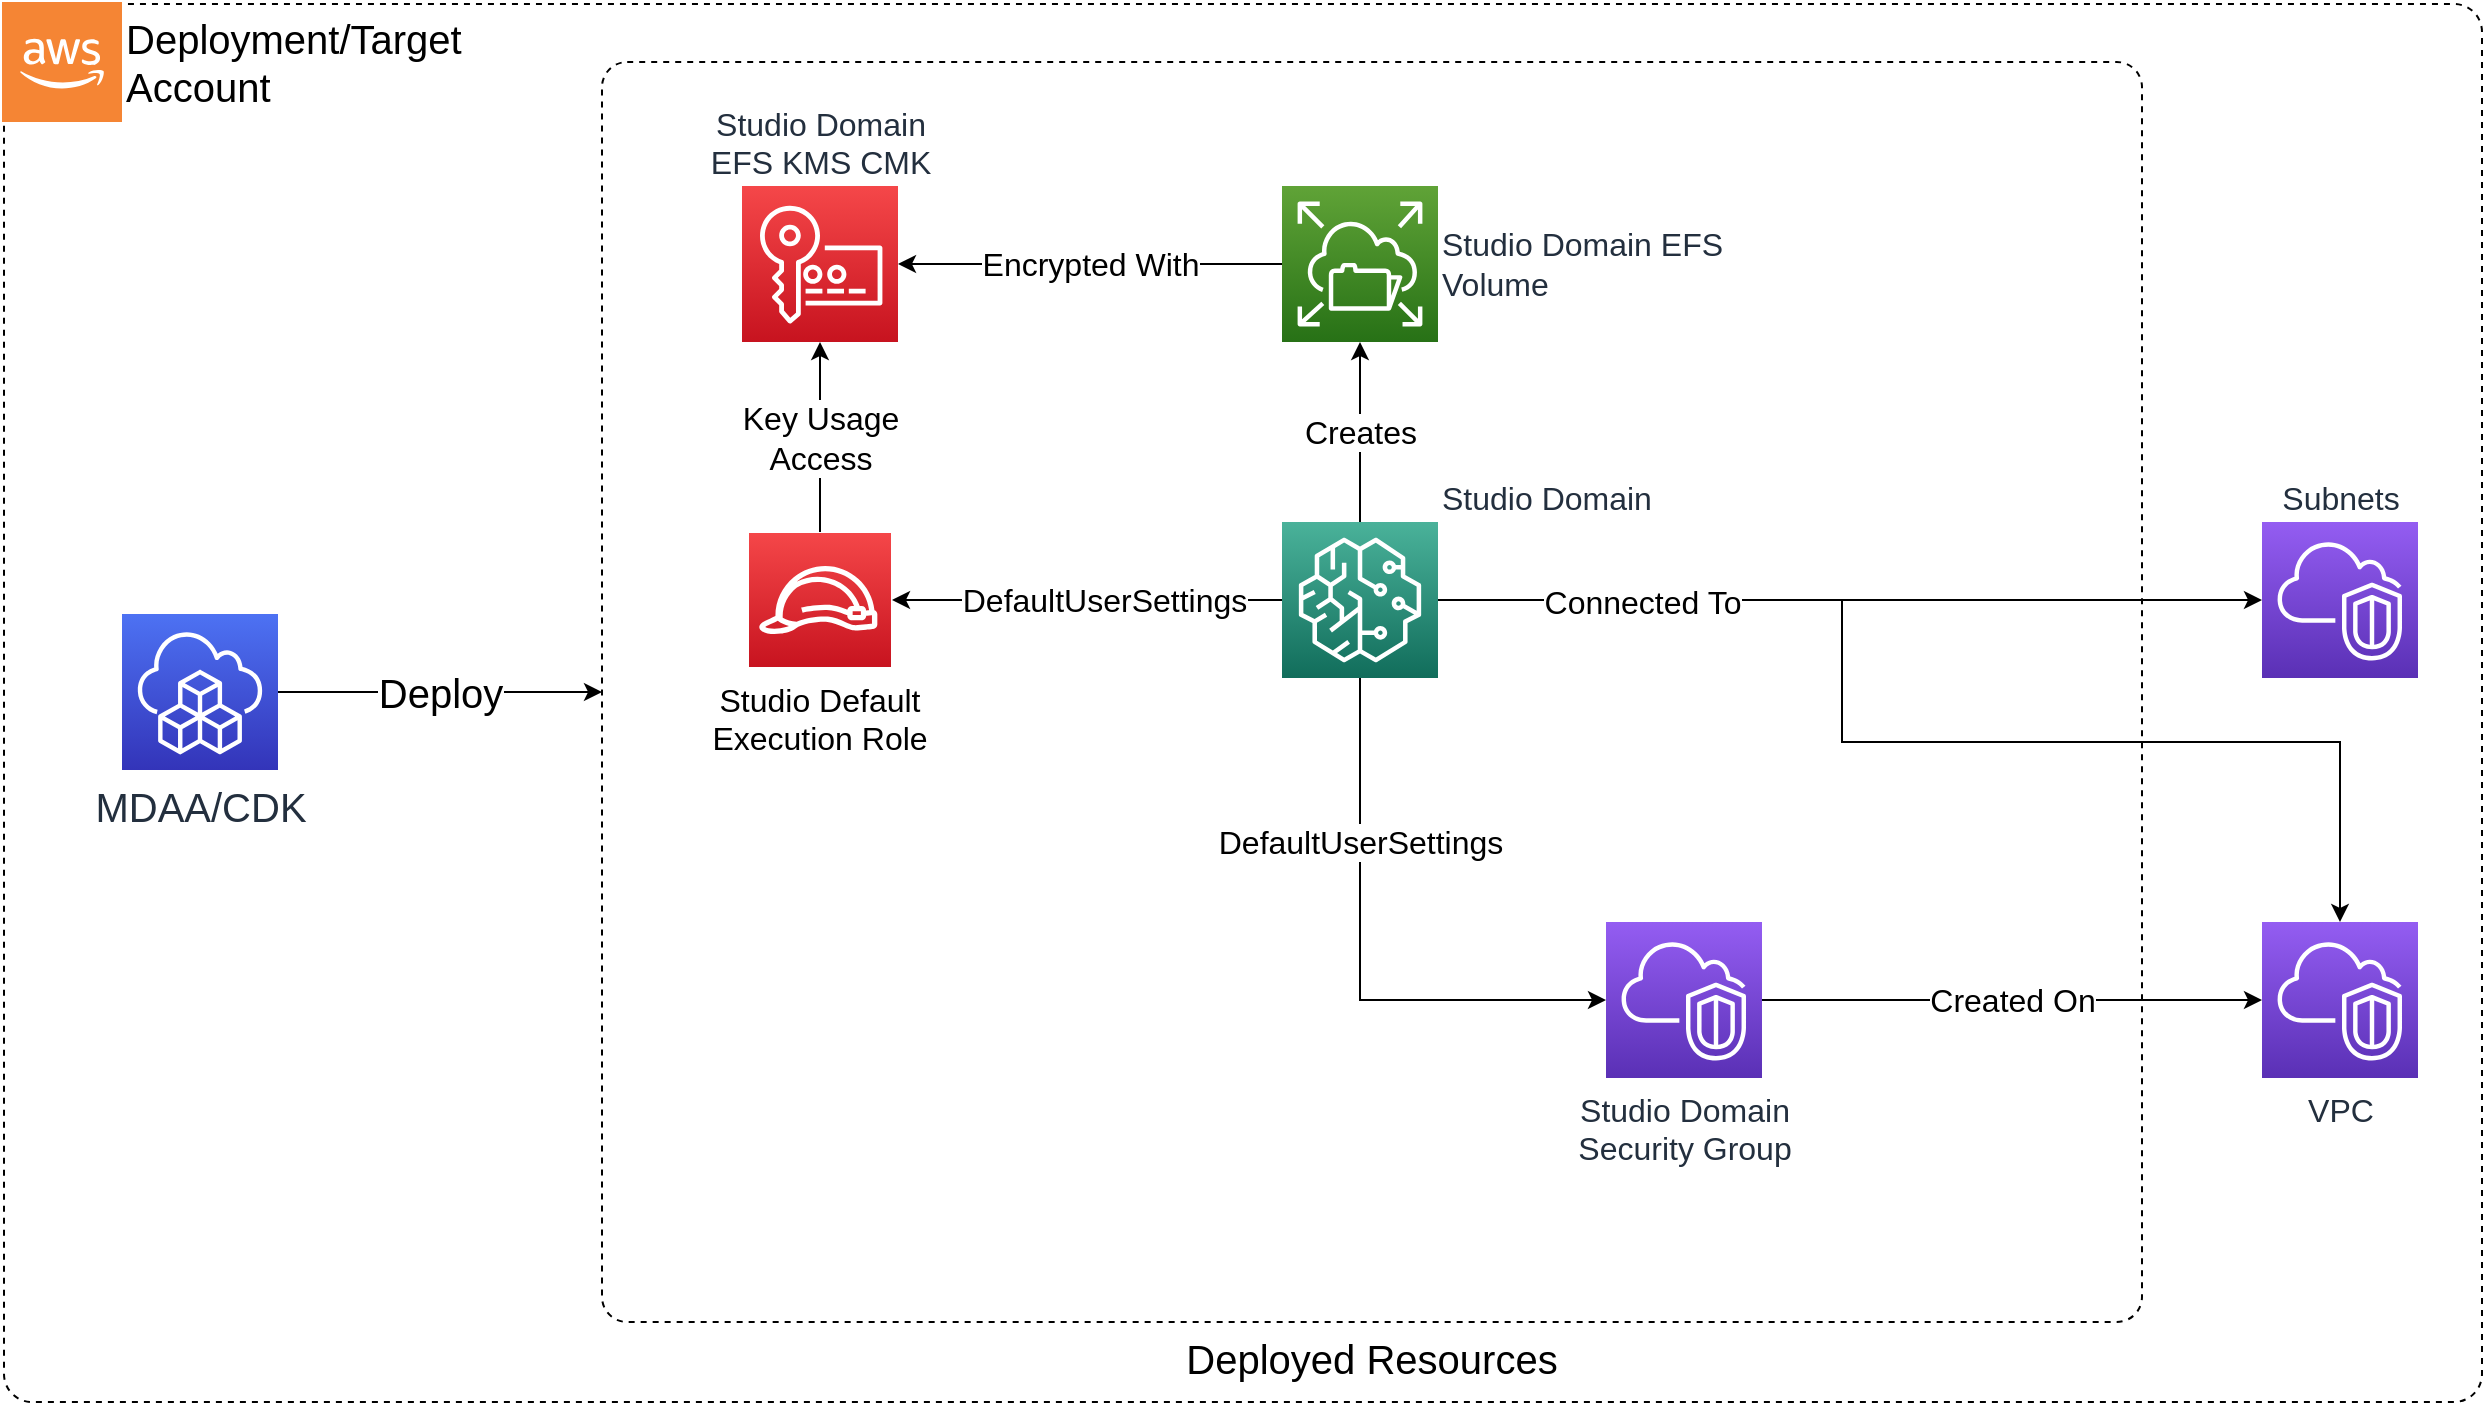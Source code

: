 <mxfile>
    <diagram id="n5W9dpHo_4uRlmlUV37y" name="Page-1">
        <mxGraphModel dx="1509" dy="764" grid="1" gridSize="10" guides="1" tooltips="1" connect="1" arrows="1" fold="1" page="1" pageScale="1" pageWidth="1700" pageHeight="1100" background="#FFFFFF" math="0" shadow="0">
            <root>
                <mxCell id="0"/>
                <mxCell id="1" parent="0"/>
                <mxCell id="Vt560z4J3A8kVG_z0Vwq-2" value="" style="rounded=1;whiteSpace=wrap;html=1;fontSize=20;fillColor=none;arcSize=2;dashed=1;" parent="1" vertex="1">
                    <mxGeometry x="161" y="271" width="1239" height="699" as="geometry"/>
                </mxCell>
                <mxCell id="Vt560z4J3A8kVG_z0Vwq-3" value="Deployed Resources" style="rounded=1;whiteSpace=wrap;html=1;fontSize=20;fillColor=none;arcSize=2;dashed=1;labelPosition=center;verticalLabelPosition=bottom;align=center;verticalAlign=top;" parent="1" vertex="1">
                    <mxGeometry x="460" y="300" width="770" height="630" as="geometry"/>
                </mxCell>
                <mxCell id="Vt560z4J3A8kVG_z0Vwq-4" value="Deployment/Target&lt;br style=&quot;font-size: 20px;&quot;&gt;Account" style="outlineConnect=0;dashed=0;verticalLabelPosition=middle;verticalAlign=middle;align=left;html=1;shape=mxgraph.aws3.cloud_2;fillColor=#F58534;gradientColor=none;labelPosition=right;fontSize=20;" parent="1" vertex="1">
                    <mxGeometry x="160" y="270" width="60" height="60" as="geometry"/>
                </mxCell>
                <mxCell id="Vt560z4J3A8kVG_z0Vwq-5" value="Deploy" style="edgeStyle=orthogonalEdgeStyle;rounded=0;orthogonalLoop=1;jettySize=auto;html=1;entryX=0;entryY=0.5;entryDx=0;entryDy=0;fontSize=20;" parent="1" source="Vt560z4J3A8kVG_z0Vwq-6" target="Vt560z4J3A8kVG_z0Vwq-3" edge="1">
                    <mxGeometry relative="1" as="geometry"/>
                </mxCell>
                <mxCell id="Vt560z4J3A8kVG_z0Vwq-6" value="MDAA/CDK" style="sketch=0;points=[[0,0,0],[0.25,0,0],[0.5,0,0],[0.75,0,0],[1,0,0],[0,1,0],[0.25,1,0],[0.5,1,0],[0.75,1,0],[1,1,0],[0,0.25,0],[0,0.5,0],[0,0.75,0],[1,0.25,0],[1,0.5,0],[1,0.75,0]];outlineConnect=0;fontColor=#232F3E;gradientColor=#4D72F3;gradientDirection=north;fillColor=#3334B9;strokeColor=#ffffff;dashed=0;verticalLabelPosition=bottom;verticalAlign=top;align=center;html=1;fontSize=20;fontStyle=0;aspect=fixed;shape=mxgraph.aws4.resourceIcon;resIcon=mxgraph.aws4.cloud_development_kit;" parent="1" vertex="1">
                    <mxGeometry x="220" y="576" width="78" height="78" as="geometry"/>
                </mxCell>
                <mxCell id="36" value="Connected&lt;br&gt;To" style="edgeStyle=none;html=1;entryX=0;entryY=0.5;entryDx=0;entryDy=0;entryPerimeter=0;fontSize=16;" parent="1" edge="1">
                    <mxGeometry relative="1" as="geometry">
                        <mxPoint x="1090" y="657" as="targetPoint"/>
                    </mxGeometry>
                </mxCell>
                <mxCell id="17" value="Studio Domain&lt;br style=&quot;font-size: 16px&quot;&gt;Security Group" style="sketch=0;points=[[0,0,0],[0.25,0,0],[0.5,0,0],[0.75,0,0],[1,0,0],[0,1,0],[0.25,1,0],[0.5,1,0],[0.75,1,0],[1,1,0],[0,0.25,0],[0,0.5,0],[0,0.75,0],[1,0.25,0],[1,0.5,0],[1,0.75,0]];outlineConnect=0;fontColor=#232F3E;gradientColor=#945DF2;gradientDirection=north;fillColor=#5A30B5;strokeColor=#ffffff;dashed=0;verticalLabelPosition=bottom;verticalAlign=top;align=center;html=1;fontSize=16;fontStyle=0;aspect=fixed;shape=mxgraph.aws4.resourceIcon;resIcon=mxgraph.aws4.vpc;" parent="1" vertex="1">
                    <mxGeometry x="962" y="730" width="78" height="78" as="geometry"/>
                </mxCell>
                <mxCell id="24" value="Created On" style="edgeStyle=none;html=1;fontSize=16;" parent="1" source="17" target="23" edge="1">
                    <mxGeometry relative="1" as="geometry">
                        <mxPoint x="1168" y="769" as="sourcePoint"/>
                    </mxGeometry>
                </mxCell>
                <mxCell id="23" value="VPC" style="sketch=0;points=[[0,0,0],[0.25,0,0],[0.5,0,0],[0.75,0,0],[1,0,0],[0,1,0],[0.25,1,0],[0.5,1,0],[0.75,1,0],[1,1,0],[0,0.25,0],[0,0.5,0],[0,0.75,0],[1,0.25,0],[1,0.5,0],[1,0.75,0]];outlineConnect=0;fontColor=#232F3E;gradientColor=#945DF2;gradientDirection=north;fillColor=#5A30B5;strokeColor=#ffffff;dashed=0;verticalLabelPosition=bottom;verticalAlign=top;align=center;html=1;fontSize=16;fontStyle=0;aspect=fixed;shape=mxgraph.aws4.resourceIcon;resIcon=mxgraph.aws4.vpc;" parent="1" vertex="1">
                    <mxGeometry x="1290" y="730" width="78" height="78" as="geometry"/>
                </mxCell>
                <mxCell id="30" value="Studio Default&#10;Execution Role" style="group;labelPosition=center;verticalLabelPosition=bottom;align=center;verticalAlign=top;fontSize=16;" parent="1" vertex="1" connectable="0">
                    <mxGeometry x="533" y="535" width="72" height="68" as="geometry"/>
                </mxCell>
                <mxCell id="31" value="" style="rounded=0;whiteSpace=wrap;html=1;verticalAlign=top;fillColor=#C7131F;strokeColor=#ffffff;fontColor=#232F3E;sketch=0;gradientColor=#F54749;gradientDirection=north;dashed=0;fontStyle=0;" parent="30" vertex="1">
                    <mxGeometry width="72" height="68" as="geometry"/>
                </mxCell>
                <mxCell id="32" value="" style="sketch=0;outlineConnect=0;dashed=0;verticalLabelPosition=bottom;verticalAlign=top;align=center;html=1;fontSize=12;fontStyle=0;aspect=fixed;pointerEvents=1;shape=mxgraph.aws4.role;" parent="30" vertex="1">
                    <mxGeometry x="5" y="17" width="60.27" height="34" as="geometry"/>
                </mxCell>
                <mxCell id="45" value="Encrypted With" style="edgeStyle=none;html=1;fontSize=16;" edge="1" parent="1" source="40" target="41">
                    <mxGeometry relative="1" as="geometry"/>
                </mxCell>
                <mxCell id="40" value="Studio Domain EFS&lt;br style=&quot;font-size: 16px;&quot;&gt;Volume" style="sketch=0;points=[[0,0,0],[0.25,0,0],[0.5,0,0],[0.75,0,0],[1,0,0],[0,1,0],[0.25,1,0],[0.5,1,0],[0.75,1,0],[1,1,0],[0,0.25,0],[0,0.5,0],[0,0.75,0],[1,0.25,0],[1,0.5,0],[1,0.75,0]];outlineConnect=0;fontColor=#232F3E;gradientColor=#60A337;gradientDirection=north;fillColor=#277116;strokeColor=#ffffff;dashed=0;verticalLabelPosition=middle;verticalAlign=middle;align=left;html=1;fontSize=16;fontStyle=0;aspect=fixed;shape=mxgraph.aws4.resourceIcon;resIcon=mxgraph.aws4.elastic_file_system;labelPosition=right;" vertex="1" parent="1">
                    <mxGeometry x="800" y="362" width="78" height="78" as="geometry"/>
                </mxCell>
                <mxCell id="41" value="Studio Domain&lt;br style=&quot;font-size: 16px;&quot;&gt;EFS KMS CMK" style="sketch=0;points=[[0,0,0],[0.25,0,0],[0.5,0,0],[0.75,0,0],[1,0,0],[0,1,0],[0.25,1,0],[0.5,1,0],[0.75,1,0],[1,1,0],[0,0.25,0],[0,0.5,0],[0,0.75,0],[1,0.25,0],[1,0.5,0],[1,0.75,0]];outlineConnect=0;fontColor=#232F3E;gradientColor=#F54749;gradientDirection=north;fillColor=#C7131F;strokeColor=#ffffff;dashed=0;verticalLabelPosition=top;verticalAlign=bottom;align=center;html=1;fontSize=16;fontStyle=0;aspect=fixed;shape=mxgraph.aws4.resourceIcon;resIcon=mxgraph.aws4.key_management_service;labelPosition=center;" vertex="1" parent="1">
                    <mxGeometry x="530" y="362" width="78" height="78" as="geometry"/>
                </mxCell>
                <mxCell id="42" value="Subnets" style="sketch=0;points=[[0,0,0],[0.25,0,0],[0.5,0,0],[0.75,0,0],[1,0,0],[0,1,0],[0.25,1,0],[0.5,1,0],[0.75,1,0],[1,1,0],[0,0.25,0],[0,0.5,0],[0,0.75,0],[1,0.25,0],[1,0.5,0],[1,0.75,0]];outlineConnect=0;fontColor=#232F3E;gradientColor=#945DF2;gradientDirection=north;fillColor=#5A30B5;strokeColor=#ffffff;dashed=0;verticalLabelPosition=top;verticalAlign=bottom;align=center;html=1;fontSize=16;fontStyle=0;aspect=fixed;shape=mxgraph.aws4.resourceIcon;resIcon=mxgraph.aws4.vpc;labelPosition=center;" vertex="1" parent="1">
                    <mxGeometry x="1290" y="530" width="78" height="78" as="geometry"/>
                </mxCell>
                <mxCell id="44" value="Creates" style="edgeStyle=none;html=1;fontSize=16;" edge="1" parent="1" source="43" target="40">
                    <mxGeometry relative="1" as="geometry"/>
                </mxCell>
                <mxCell id="46" value="DefaultUserSettings" style="edgeStyle=orthogonalEdgeStyle;html=1;fontSize=16;rounded=0;" edge="1" parent="1" source="43" target="17">
                    <mxGeometry x="-0.422" relative="1" as="geometry">
                        <Array as="points">
                            <mxPoint x="839" y="769"/>
                        </Array>
                        <mxPoint as="offset"/>
                    </mxGeometry>
                </mxCell>
                <mxCell id="49" style="edgeStyle=orthogonalEdgeStyle;rounded=0;html=1;fontSize=16;entryX=1;entryY=0.5;entryDx=0;entryDy=0;" edge="1" parent="1" source="43" target="31">
                    <mxGeometry relative="1" as="geometry">
                        <mxPoint x="1060" y="569" as="targetPoint"/>
                    </mxGeometry>
                </mxCell>
                <mxCell id="50" value="DefaultUserSettings" style="edgeLabel;html=1;align=center;verticalAlign=middle;resizable=0;points=[];fontSize=16;" vertex="1" connectable="0" parent="49">
                    <mxGeometry x="-0.23" y="-1" relative="1" as="geometry">
                        <mxPoint x="-14" y="1" as="offset"/>
                    </mxGeometry>
                </mxCell>
                <mxCell id="51" style="edgeStyle=orthogonalEdgeStyle;rounded=0;html=1;fontSize=16;" edge="1" parent="1" source="43" target="42">
                    <mxGeometry relative="1" as="geometry"/>
                </mxCell>
                <mxCell id="52" value="Connected To" style="edgeStyle=orthogonalEdgeStyle;rounded=0;html=1;entryX=0.5;entryY=0;entryDx=0;entryDy=0;entryPerimeter=0;fontSize=16;" edge="1" parent="1" source="43" target="23">
                    <mxGeometry x="-0.667" y="-1" relative="1" as="geometry">
                        <Array as="points">
                            <mxPoint x="1080" y="569"/>
                            <mxPoint x="1080" y="640"/>
                            <mxPoint x="1329" y="640"/>
                        </Array>
                        <mxPoint as="offset"/>
                    </mxGeometry>
                </mxCell>
                <mxCell id="43" value="Studio Domain" style="sketch=0;points=[[0,0,0],[0.25,0,0],[0.5,0,0],[0.75,0,0],[1,0,0],[0,1,0],[0.25,1,0],[0.5,1,0],[0.75,1,0],[1,1,0],[0,0.25,0],[0,0.5,0],[0,0.75,0],[1,0.25,0],[1,0.5,0],[1,0.75,0]];outlineConnect=0;fontColor=#232F3E;gradientColor=#4AB29A;gradientDirection=north;fillColor=#116D5B;strokeColor=#ffffff;dashed=0;verticalLabelPosition=top;verticalAlign=bottom;align=left;html=1;fontSize=16;fontStyle=0;aspect=fixed;shape=mxgraph.aws4.resourceIcon;resIcon=mxgraph.aws4.sagemaker;labelPosition=right;" vertex="1" parent="1">
                    <mxGeometry x="800" y="530" width="78" height="78" as="geometry"/>
                </mxCell>
                <mxCell id="48" value="Key Usage&lt;br&gt;Access" style="edgeStyle=orthogonalEdgeStyle;rounded=0;html=1;fontSize=16;" edge="1" parent="1" source="31" target="41">
                    <mxGeometry relative="1" as="geometry"/>
                </mxCell>
            </root>
        </mxGraphModel>
    </diagram>
</mxfile>